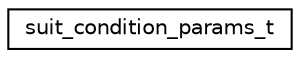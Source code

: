 digraph "Graphical Class Hierarchy"
{
 // LATEX_PDF_SIZE
  edge [fontname="Helvetica",fontsize="10",labelfontname="Helvetica",labelfontsize="10"];
  node [fontname="Helvetica",fontsize="10",shape=record];
  rankdir="LR";
  Node0 [label="suit_condition_params_t",height=0.2,width=0.4,color="black", fillcolor="white", style="filled",URL="$structsuit__condition__params__t.html",tooltip="SUIT condition parameters."];
}
